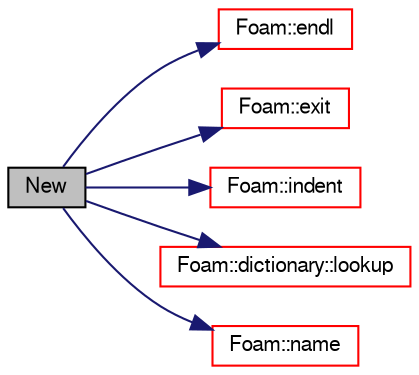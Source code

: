 digraph "New"
{
  bgcolor="transparent";
  edge [fontname="FreeSans",fontsize="10",labelfontname="FreeSans",labelfontsize="10"];
  node [fontname="FreeSans",fontsize="10",shape=record];
  rankdir="LR";
  Node1022 [label="New",height=0.2,width=0.4,color="black", fillcolor="grey75", style="filled", fontcolor="black"];
  Node1022 -> Node1023 [color="midnightblue",fontsize="10",style="solid",fontname="FreeSans"];
  Node1023 [label="Foam::endl",height=0.2,width=0.4,color="red",URL="$a21124.html#a2db8fe02a0d3909e9351bb4275b23ce4",tooltip="Add newline and flush stream. "];
  Node1022 -> Node1025 [color="midnightblue",fontsize="10",style="solid",fontname="FreeSans"];
  Node1025 [label="Foam::exit",height=0.2,width=0.4,color="red",URL="$a21124.html#a06ca7250d8e89caf05243ec094843642"];
  Node1022 -> Node1070 [color="midnightblue",fontsize="10",style="solid",fontname="FreeSans"];
  Node1070 [label="Foam::indent",height=0.2,width=0.4,color="red",URL="$a21124.html#ae297c57ea5b952a8bc9e4f30f7ea8701",tooltip="Indent stream. "];
  Node1022 -> Node1072 [color="midnightblue",fontsize="10",style="solid",fontname="FreeSans"];
  Node1072 [label="Foam::dictionary::lookup",height=0.2,width=0.4,color="red",URL="$a26014.html#a6a0727fa523e48977e27348663def509",tooltip="Find and return an entry data stream. "];
  Node1022 -> Node1203 [color="midnightblue",fontsize="10",style="solid",fontname="FreeSans"];
  Node1203 [label="Foam::name",height=0.2,width=0.4,color="red",URL="$a21124.html#adcb0df2bd4953cb6bb390272d8263c3a",tooltip="Return a string representation of a complex. "];
}
